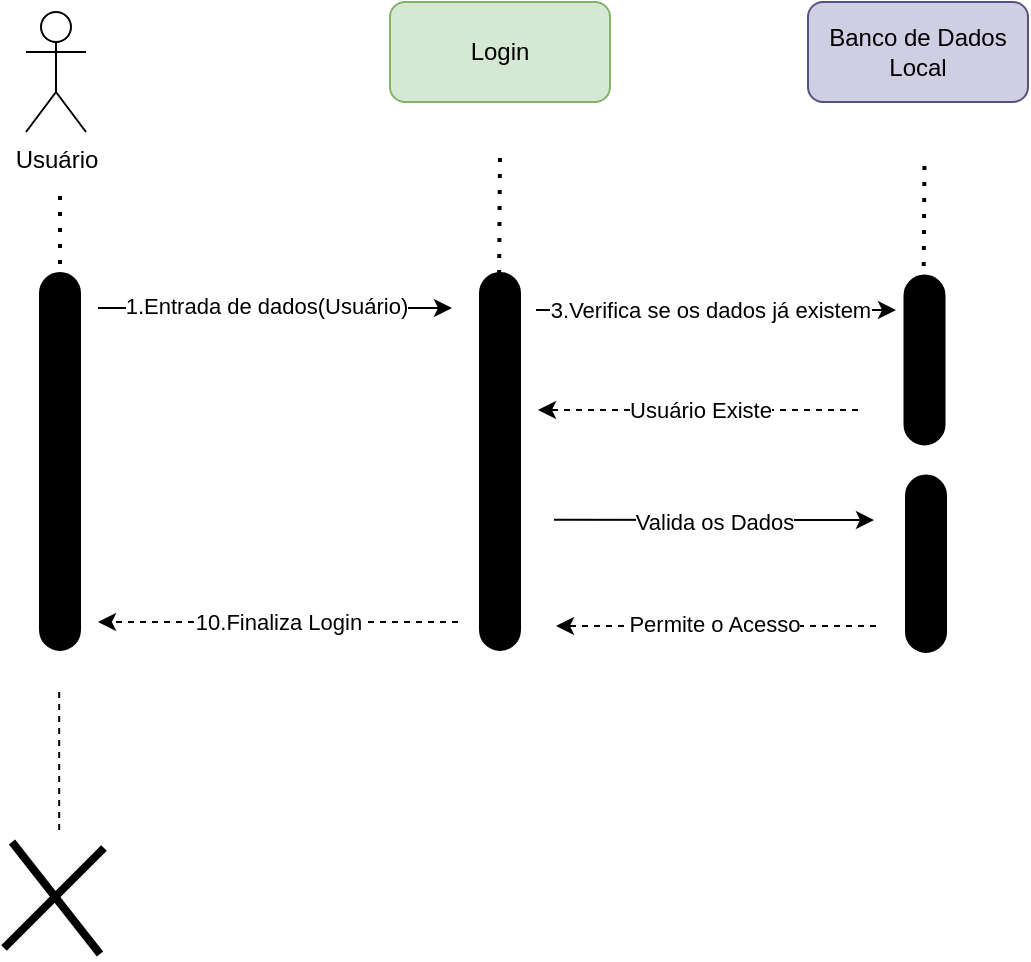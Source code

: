 <mxfile version="24.7.6">
  <diagram name="Página-1" id="ijn5G4SCDN_OPk82lriK">
    <mxGraphModel dx="1050" dy="522" grid="1" gridSize="10" guides="1" tooltips="1" connect="1" arrows="1" fold="1" page="1" pageScale="1" pageWidth="827" pageHeight="1169" math="0" shadow="0">
      <root>
        <mxCell id="0" />
        <mxCell id="1" parent="0" />
        <mxCell id="zWcbsW7-hEwZb_xazVGb-1" value="Usuário" style="shape=umlActor;verticalLabelPosition=bottom;verticalAlign=top;html=1;outlineConnect=0;" vertex="1" parent="1">
          <mxGeometry x="64" y="71" width="30" height="60" as="geometry" />
        </mxCell>
        <mxCell id="zWcbsW7-hEwZb_xazVGb-2" value="Login" style="rounded=1;whiteSpace=wrap;html=1;fillColor=#d5e8d4;strokeColor=#82b366;" vertex="1" parent="1">
          <mxGeometry x="246" y="66" width="110" height="50" as="geometry" />
        </mxCell>
        <mxCell id="zWcbsW7-hEwZb_xazVGb-3" value="" style="rounded=1;whiteSpace=wrap;html=1;rotation=90;fillColor=#000000;arcSize=50;" vertex="1" parent="1">
          <mxGeometry x="-13.25" y="285.75" width="188.5" height="20" as="geometry" />
        </mxCell>
        <mxCell id="zWcbsW7-hEwZb_xazVGb-4" value="" style="endArrow=none;dashed=1;html=1;dashPattern=1 3;strokeWidth=2;rounded=0;" edge="1" parent="1">
          <mxGeometry width="50" height="50" relative="1" as="geometry">
            <mxPoint x="81" y="213" as="sourcePoint" />
            <mxPoint x="81" y="163" as="targetPoint" />
          </mxGeometry>
        </mxCell>
        <mxCell id="zWcbsW7-hEwZb_xazVGb-5" value="" style="rounded=1;whiteSpace=wrap;html=1;rotation=90;fillColor=#000000;arcSize=50;" vertex="1" parent="1">
          <mxGeometry x="206.75" y="285.75" width="188.5" height="20" as="geometry" />
        </mxCell>
        <mxCell id="zWcbsW7-hEwZb_xazVGb-6" value="" style="endArrow=none;dashed=1;html=1;dashPattern=1 3;strokeWidth=2;rounded=0;" edge="1" parent="1">
          <mxGeometry width="50" height="50" relative="1" as="geometry">
            <mxPoint x="300.5" y="210" as="sourcePoint" />
            <mxPoint x="301" y="140" as="targetPoint" />
          </mxGeometry>
        </mxCell>
        <mxCell id="zWcbsW7-hEwZb_xazVGb-7" value="" style="endArrow=classic;html=1;rounded=0;" edge="1" parent="1">
          <mxGeometry width="50" height="50" relative="1" as="geometry">
            <mxPoint x="100" y="219" as="sourcePoint" />
            <mxPoint x="277" y="219" as="targetPoint" />
          </mxGeometry>
        </mxCell>
        <mxCell id="zWcbsW7-hEwZb_xazVGb-8" value="1.Entrada de dados(Usuário)" style="edgeLabel;html=1;align=center;verticalAlign=middle;resizable=0;points=[];" vertex="1" connectable="0" parent="zWcbsW7-hEwZb_xazVGb-7">
          <mxGeometry x="-0.028" relative="1" as="geometry">
            <mxPoint x="-2" y="-1" as="offset" />
          </mxGeometry>
        </mxCell>
        <mxCell id="zWcbsW7-hEwZb_xazVGb-9" value="Banco de Dados&lt;br&gt;Local" style="rounded=1;whiteSpace=wrap;html=1;fillColor=#d0cee2;strokeColor=#56517e;" vertex="1" parent="1">
          <mxGeometry x="455" y="66" width="110" height="50" as="geometry" />
        </mxCell>
        <mxCell id="zWcbsW7-hEwZb_xazVGb-10" value="" style="rounded=1;whiteSpace=wrap;html=1;rotation=90;fillColor=#000000;arcSize=50;" vertex="1" parent="1">
          <mxGeometry x="471" y="235" width="84.5" height="20" as="geometry" />
        </mxCell>
        <mxCell id="zWcbsW7-hEwZb_xazVGb-11" value="" style="endArrow=none;dashed=1;html=1;dashPattern=1 3;strokeWidth=2;rounded=0;" edge="1" parent="1">
          <mxGeometry width="50" height="50" relative="1" as="geometry">
            <mxPoint x="512.75" y="214" as="sourcePoint" />
            <mxPoint x="513.25" y="144" as="targetPoint" />
          </mxGeometry>
        </mxCell>
        <mxCell id="zWcbsW7-hEwZb_xazVGb-12" value="" style="rounded=1;whiteSpace=wrap;html=1;rotation=90;fillColor=#000000;arcSize=50;" vertex="1" parent="1">
          <mxGeometry x="469.88" y="336.88" width="88.25" height="20" as="geometry" />
        </mxCell>
        <mxCell id="zWcbsW7-hEwZb_xazVGb-13" value="" style="endArrow=classic;html=1;rounded=0;" edge="1" parent="1">
          <mxGeometry width="50" height="50" relative="1" as="geometry">
            <mxPoint x="319" y="220" as="sourcePoint" />
            <mxPoint x="499" y="220" as="targetPoint" />
          </mxGeometry>
        </mxCell>
        <mxCell id="zWcbsW7-hEwZb_xazVGb-14" value="3.Verifica se os dados já existem" style="edgeLabel;html=1;align=center;verticalAlign=middle;resizable=0;points=[];" vertex="1" connectable="0" parent="zWcbsW7-hEwZb_xazVGb-13">
          <mxGeometry x="-0.028" relative="1" as="geometry">
            <mxPoint x="-1" as="offset" />
          </mxGeometry>
        </mxCell>
        <mxCell id="zWcbsW7-hEwZb_xazVGb-15" value="" style="endArrow=classic;html=1;rounded=0;dashed=1;" edge="1" parent="1">
          <mxGeometry width="50" height="50" relative="1" as="geometry">
            <mxPoint x="480" y="270" as="sourcePoint" />
            <mxPoint x="320" y="270" as="targetPoint" />
          </mxGeometry>
        </mxCell>
        <mxCell id="zWcbsW7-hEwZb_xazVGb-16" value="Usuário Existe" style="edgeLabel;html=1;align=center;verticalAlign=middle;resizable=0;points=[];" vertex="1" connectable="0" parent="zWcbsW7-hEwZb_xazVGb-15">
          <mxGeometry x="-0.044" y="1" relative="1" as="geometry">
            <mxPoint x="-3" y="-1" as="offset" />
          </mxGeometry>
        </mxCell>
        <mxCell id="zWcbsW7-hEwZb_xazVGb-17" value="" style="endArrow=classic;html=1;rounded=0;dashed=1;" edge="1" parent="1">
          <mxGeometry width="50" height="50" relative="1" as="geometry">
            <mxPoint x="280" y="376" as="sourcePoint" />
            <mxPoint x="100" y="376" as="targetPoint" />
          </mxGeometry>
        </mxCell>
        <mxCell id="zWcbsW7-hEwZb_xazVGb-18" value="10.Finaliza Login" style="edgeLabel;html=1;align=center;verticalAlign=middle;resizable=0;points=[];" vertex="1" connectable="0" parent="zWcbsW7-hEwZb_xazVGb-17">
          <mxGeometry x="0.18" relative="1" as="geometry">
            <mxPoint x="16" as="offset" />
          </mxGeometry>
        </mxCell>
        <mxCell id="zWcbsW7-hEwZb_xazVGb-19" value="" style="endArrow=none;dashed=1;html=1;rounded=0;" edge="1" parent="1">
          <mxGeometry width="50" height="50" relative="1" as="geometry">
            <mxPoint x="80.58" y="480" as="sourcePoint" />
            <mxPoint x="80.58" y="410" as="targetPoint" />
          </mxGeometry>
        </mxCell>
        <mxCell id="zWcbsW7-hEwZb_xazVGb-20" value="" style="endArrow=none;html=1;rounded=0;strokeWidth=4;" edge="1" parent="1">
          <mxGeometry width="50" height="50" relative="1" as="geometry">
            <mxPoint x="53" y="539" as="sourcePoint" />
            <mxPoint x="103" y="489" as="targetPoint" />
          </mxGeometry>
        </mxCell>
        <mxCell id="zWcbsW7-hEwZb_xazVGb-21" value="" style="endArrow=none;html=1;rounded=0;strokeWidth=4;" edge="1" parent="1">
          <mxGeometry width="50" height="50" relative="1" as="geometry">
            <mxPoint x="57" y="486" as="sourcePoint" />
            <mxPoint x="101" y="542" as="targetPoint" />
          </mxGeometry>
        </mxCell>
        <mxCell id="zWcbsW7-hEwZb_xazVGb-22" value="" style="endArrow=classic;html=1;rounded=0;" edge="1" parent="1">
          <mxGeometry width="50" height="50" relative="1" as="geometry">
            <mxPoint x="328" y="324.88" as="sourcePoint" />
            <mxPoint x="488" y="325" as="targetPoint" />
          </mxGeometry>
        </mxCell>
        <mxCell id="zWcbsW7-hEwZb_xazVGb-23" value="Valida os Dados" style="edgeLabel;html=1;align=center;verticalAlign=middle;resizable=0;points=[];" vertex="1" connectable="0" parent="zWcbsW7-hEwZb_xazVGb-22">
          <mxGeometry y="-2" relative="1" as="geometry">
            <mxPoint y="-1" as="offset" />
          </mxGeometry>
        </mxCell>
        <mxCell id="zWcbsW7-hEwZb_xazVGb-24" value="" style="endArrow=classic;html=1;rounded=0;dashed=1;" edge="1" parent="1">
          <mxGeometry width="50" height="50" relative="1" as="geometry">
            <mxPoint x="489" y="378" as="sourcePoint" />
            <mxPoint x="329" y="378" as="targetPoint" />
          </mxGeometry>
        </mxCell>
        <mxCell id="zWcbsW7-hEwZb_xazVGb-25" value="Permite o Acesso" style="edgeLabel;html=1;align=center;verticalAlign=middle;resizable=0;points=[];" vertex="1" connectable="0" parent="zWcbsW7-hEwZb_xazVGb-24">
          <mxGeometry x="0.087" y="2" relative="1" as="geometry">
            <mxPoint x="6" y="-3" as="offset" />
          </mxGeometry>
        </mxCell>
      </root>
    </mxGraphModel>
  </diagram>
</mxfile>
